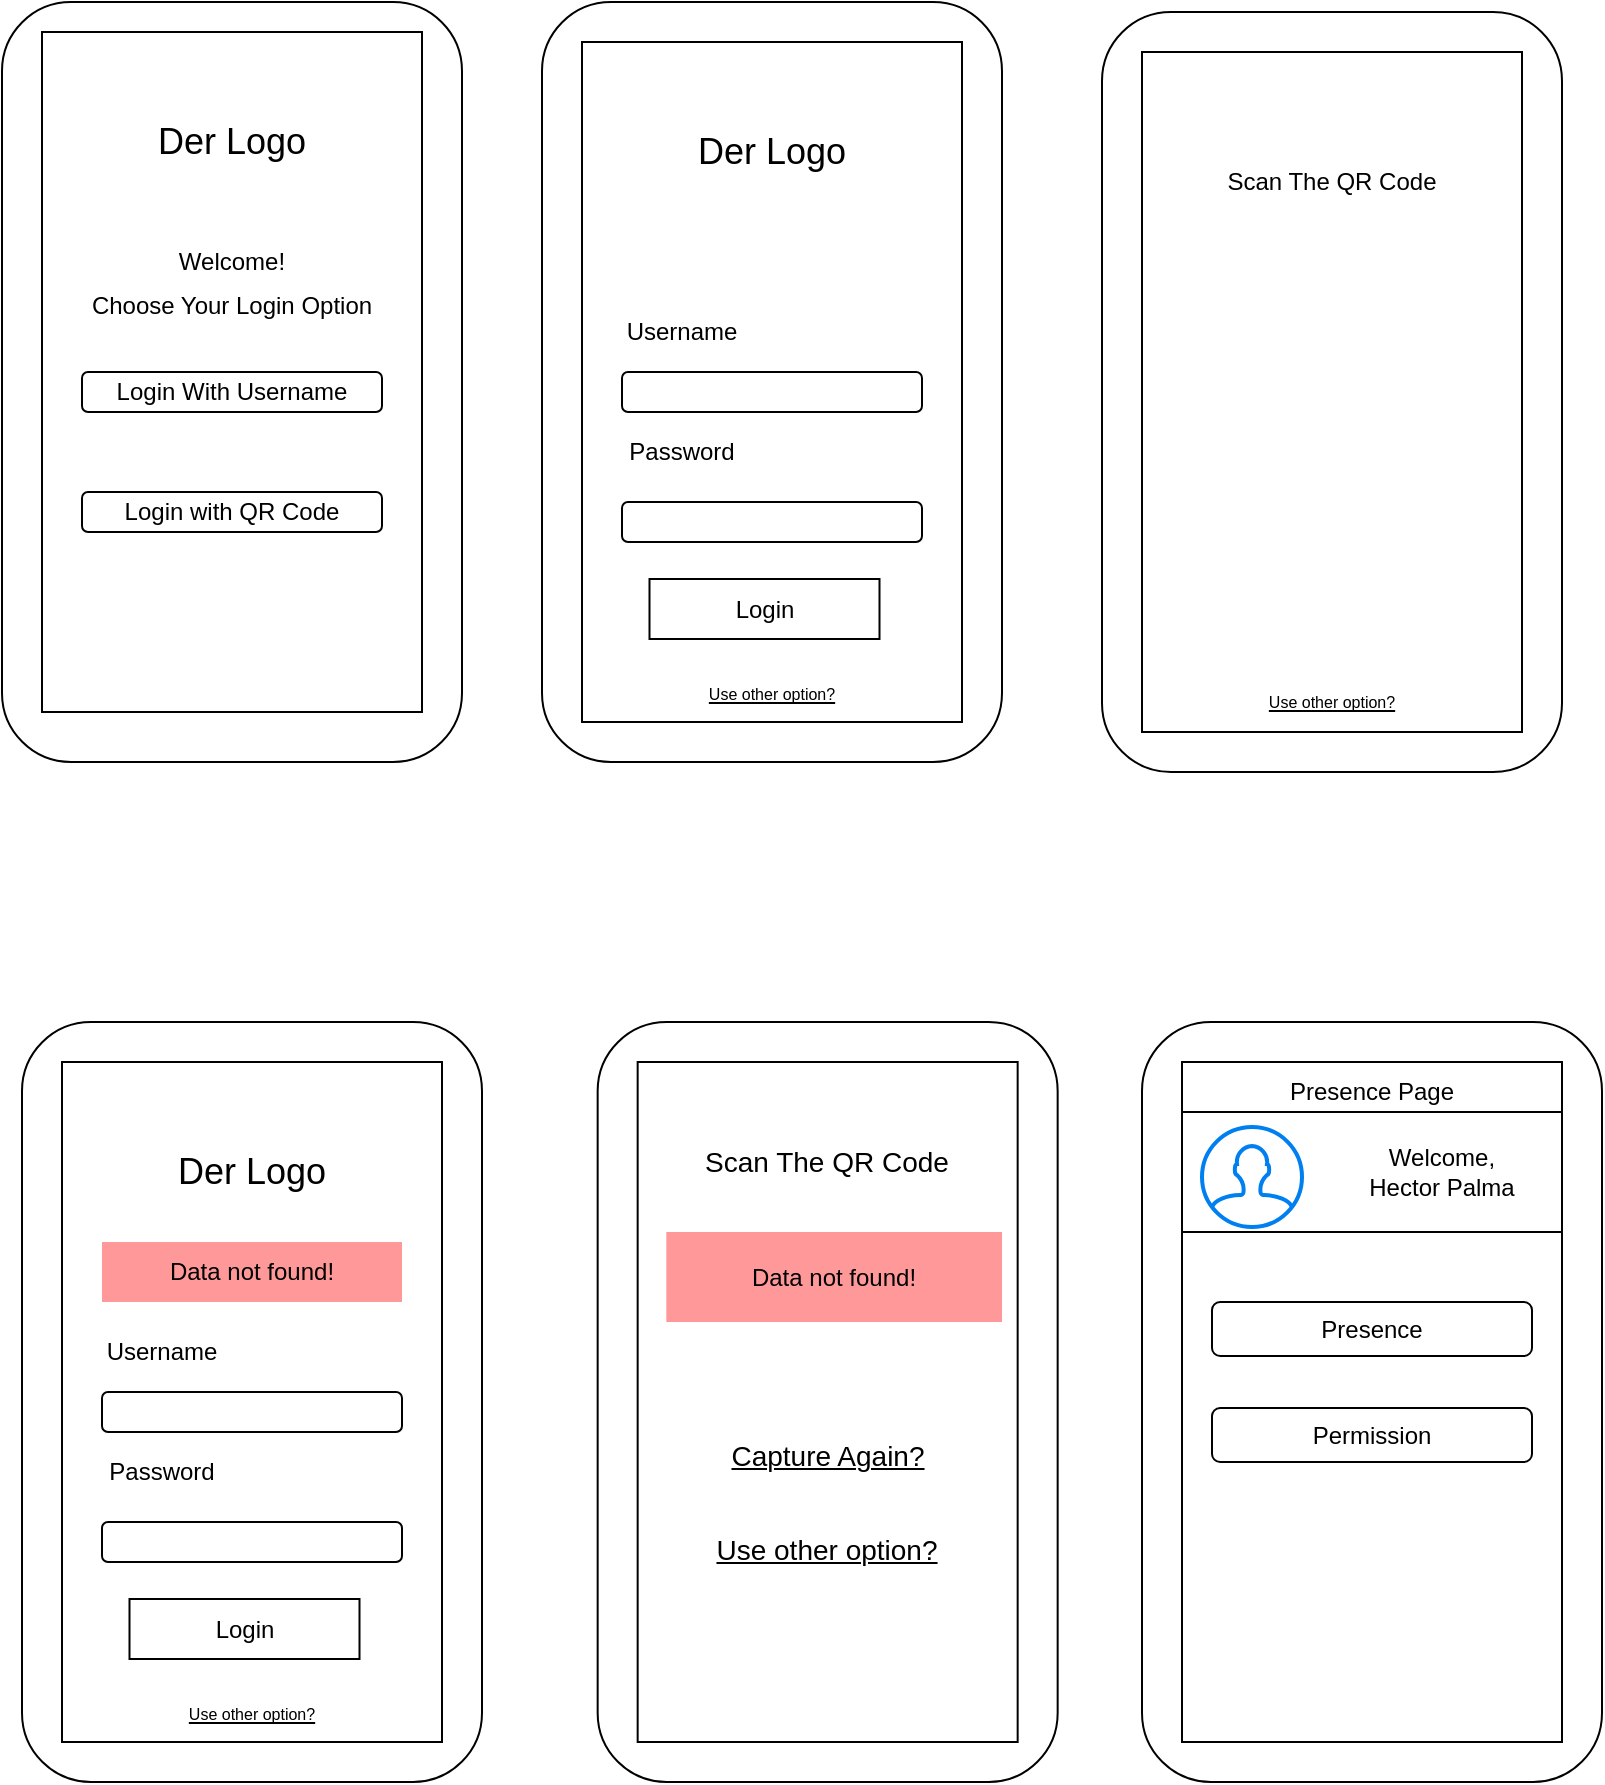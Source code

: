 <mxfile version="24.4.2" type="github">
  <diagram name="Page-1" id="h5aksXaJnUs9Fdjf6erM">
    <mxGraphModel dx="1252" dy="507" grid="1" gridSize="10" guides="1" tooltips="1" connect="1" arrows="1" fold="1" page="1" pageScale="1" pageWidth="850" pageHeight="1100" math="0" shadow="0">
      <root>
        <mxCell id="0" />
        <mxCell id="1" parent="0" />
        <mxCell id="2pWZLFfLy7mP2aZDHN8V-2" value="" style="rounded=1;whiteSpace=wrap;html=1;" vertex="1" parent="1">
          <mxGeometry x="590" y="45" width="230" height="380" as="geometry" />
        </mxCell>
        <mxCell id="2pWZLFfLy7mP2aZDHN8V-3" value="" style="rounded=1;whiteSpace=wrap;html=1;" vertex="1" parent="1">
          <mxGeometry x="610" y="550" width="230" height="380" as="geometry" />
        </mxCell>
        <mxCell id="2pWZLFfLy7mP2aZDHN8V-5" value="" style="rounded=0;whiteSpace=wrap;html=1;" vertex="1" parent="1">
          <mxGeometry x="610" y="65" width="190" height="340" as="geometry" />
        </mxCell>
        <mxCell id="2pWZLFfLy7mP2aZDHN8V-6" value="" style="rounded=0;whiteSpace=wrap;html=1;" vertex="1" parent="1">
          <mxGeometry x="630" y="570" width="190" height="340" as="geometry" />
        </mxCell>
        <mxCell id="2pWZLFfLy7mP2aZDHN8V-15" value="" style="rounded=1;whiteSpace=wrap;html=1;" vertex="1" parent="1">
          <mxGeometry x="40" y="40" width="230" height="380" as="geometry" />
        </mxCell>
        <mxCell id="2pWZLFfLy7mP2aZDHN8V-16" value="" style="rounded=0;whiteSpace=wrap;html=1;" vertex="1" parent="1">
          <mxGeometry x="60" y="55" width="190" height="340" as="geometry" />
        </mxCell>
        <mxCell id="2pWZLFfLy7mP2aZDHN8V-18" value="&lt;font style=&quot;font-size: 18px;&quot;&gt;Der Logo&lt;/font&gt;" style="text;html=1;align=center;verticalAlign=middle;whiteSpace=wrap;rounded=0;" vertex="1" parent="1">
          <mxGeometry x="101.25" y="75" width="107.5" height="70" as="geometry" />
        </mxCell>
        <mxCell id="2pWZLFfLy7mP2aZDHN8V-19" value="Login With Username" style="rounded=1;whiteSpace=wrap;html=1;" vertex="1" parent="1">
          <mxGeometry x="80" y="225" width="150" height="20" as="geometry" />
        </mxCell>
        <mxCell id="2pWZLFfLy7mP2aZDHN8V-20" value="Login with QR Code" style="rounded=1;whiteSpace=wrap;html=1;" vertex="1" parent="1">
          <mxGeometry x="80" y="285" width="150" height="20" as="geometry" />
        </mxCell>
        <mxCell id="2pWZLFfLy7mP2aZDHN8V-22" value="Scan The QR Code" style="text;html=1;align=center;verticalAlign=middle;whiteSpace=wrap;rounded=0;" vertex="1" parent="1">
          <mxGeometry x="645" y="105" width="120" height="50" as="geometry" />
        </mxCell>
        <mxCell id="2pWZLFfLy7mP2aZDHN8V-23" value="" style="shape=image;html=1;verticalAlign=top;verticalLabelPosition=bottom;labelBackgroundColor=#ffffff;imageAspect=0;aspect=fixed;image=https://cdn1.iconfinder.com/data/icons/systemui/21/capture-128.png" vertex="1" parent="1">
          <mxGeometry x="613" y="165" width="187" height="187" as="geometry" />
        </mxCell>
        <mxCell id="2pWZLFfLy7mP2aZDHN8V-36" style="edgeStyle=orthogonalEdgeStyle;rounded=0;orthogonalLoop=1;jettySize=auto;html=1;exitX=0;exitY=0;exitDx=0;exitDy=0;" edge="1" parent="1">
          <mxGeometry relative="1" as="geometry">
            <mxPoint x="337.497" y="554.667" as="targetPoint" />
            <mxPoint x="337.83" y="555" as="sourcePoint" />
          </mxGeometry>
        </mxCell>
        <mxCell id="2pWZLFfLy7mP2aZDHN8V-28" value="" style="rounded=1;whiteSpace=wrap;html=1;" vertex="1" parent="1">
          <mxGeometry x="50" y="550" width="230" height="380" as="geometry" />
        </mxCell>
        <mxCell id="2pWZLFfLy7mP2aZDHN8V-29" value="" style="rounded=0;whiteSpace=wrap;html=1;" vertex="1" parent="1">
          <mxGeometry x="70" y="570" width="190" height="340" as="geometry" />
        </mxCell>
        <mxCell id="2pWZLFfLy7mP2aZDHN8V-30" value="&lt;font style=&quot;font-size: 18px;&quot;&gt;Der Logo&lt;/font&gt;" style="text;html=1;align=center;verticalAlign=middle;whiteSpace=wrap;rounded=0;" vertex="1" parent="1">
          <mxGeometry x="111.25" y="590" width="107.5" height="70" as="geometry" />
        </mxCell>
        <mxCell id="2pWZLFfLy7mP2aZDHN8V-31" value="" style="rounded=1;whiteSpace=wrap;html=1;" vertex="1" parent="1">
          <mxGeometry x="90" y="735" width="150" height="20" as="geometry" />
        </mxCell>
        <mxCell id="2pWZLFfLy7mP2aZDHN8V-32" value="" style="rounded=1;whiteSpace=wrap;html=1;" vertex="1" parent="1">
          <mxGeometry x="90" y="800" width="150" height="20" as="geometry" />
        </mxCell>
        <mxCell id="2pWZLFfLy7mP2aZDHN8V-33" value="Username" style="text;html=1;align=center;verticalAlign=middle;whiteSpace=wrap;rounded=0;" vertex="1" parent="1">
          <mxGeometry x="90" y="700" width="60" height="30" as="geometry" />
        </mxCell>
        <mxCell id="2pWZLFfLy7mP2aZDHN8V-34" value="Password" style="text;html=1;align=center;verticalAlign=middle;whiteSpace=wrap;rounded=0;" vertex="1" parent="1">
          <mxGeometry x="90" y="760" width="60" height="30" as="geometry" />
        </mxCell>
        <mxCell id="2pWZLFfLy7mP2aZDHN8V-37" value="Data not found!" style="text;html=1;align=center;verticalAlign=middle;whiteSpace=wrap;rounded=0;fillColor=#FF9999;" vertex="1" parent="1">
          <mxGeometry x="90" y="660" width="150" height="30" as="geometry" />
        </mxCell>
        <mxCell id="2pWZLFfLy7mP2aZDHN8V-40" value="Login" style="rounded=0;whiteSpace=wrap;html=1;" vertex="1" parent="1">
          <mxGeometry x="103.75" y="838.5" width="115" height="30" as="geometry" />
        </mxCell>
        <mxCell id="2pWZLFfLy7mP2aZDHN8V-41" value="" style="rounded=1;whiteSpace=wrap;html=1;" vertex="1" parent="1">
          <mxGeometry x="337.83" y="550" width="230" height="380" as="geometry" />
        </mxCell>
        <mxCell id="2pWZLFfLy7mP2aZDHN8V-42" value="" style="rounded=0;whiteSpace=wrap;html=1;" vertex="1" parent="1">
          <mxGeometry x="357.83" y="570" width="190" height="340" as="geometry" />
        </mxCell>
        <mxCell id="2pWZLFfLy7mP2aZDHN8V-43" value="&lt;font style=&quot;font-size: 14px;&quot;&gt;Scan The QR Code&lt;/font&gt;" style="text;html=1;align=center;verticalAlign=middle;whiteSpace=wrap;rounded=0;" vertex="1" parent="1">
          <mxGeometry x="385.33" y="595" width="135" height="50" as="geometry" />
        </mxCell>
        <mxCell id="2pWZLFfLy7mP2aZDHN8V-45" value="Data not found!" style="text;html=1;align=center;verticalAlign=middle;whiteSpace=wrap;rounded=0;fillColor=#FF9999;" vertex="1" parent="1">
          <mxGeometry x="372.17" y="655" width="167.83" height="45" as="geometry" />
        </mxCell>
        <mxCell id="2pWZLFfLy7mP2aZDHN8V-46" value="Choose Your Login Option" style="text;html=1;align=center;verticalAlign=middle;whiteSpace=wrap;rounded=0;" vertex="1" parent="1">
          <mxGeometry x="75" y="172" width="160" height="40" as="geometry" />
        </mxCell>
        <mxCell id="2pWZLFfLy7mP2aZDHN8V-60" value="" style="shape=image;html=1;verticalAlign=top;verticalLabelPosition=bottom;labelBackgroundColor=#ffffff;imageAspect=0;aspect=fixed;image=https://cdn3.iconfinder.com/data/icons/arrows-set-12/512/leftlinearrow-128.png" vertex="1" parent="1">
          <mxGeometry x="71.25" y="570" width="30" height="30" as="geometry" />
        </mxCell>
        <mxCell id="2pWZLFfLy7mP2aZDHN8V-61" value="" style="shape=image;html=1;verticalAlign=top;verticalLabelPosition=bottom;labelBackgroundColor=#ffffff;imageAspect=0;aspect=fixed;image=https://cdn3.iconfinder.com/data/icons/arrows-set-12/512/leftlinearrow-128.png" vertex="1" parent="1">
          <mxGeometry x="360.83" y="575" width="30" height="30" as="geometry" />
        </mxCell>
        <mxCell id="2pWZLFfLy7mP2aZDHN8V-62" value="&lt;u&gt;&lt;font style=&quot;font-size: 8px;&quot;&gt;Use other option?&lt;/font&gt;&lt;/u&gt;" style="text;html=1;align=center;verticalAlign=middle;whiteSpace=wrap;rounded=0;" vertex="1" parent="1">
          <mxGeometry x="80" y="880" width="170" height="30" as="geometry" />
        </mxCell>
        <mxCell id="2pWZLFfLy7mP2aZDHN8V-63" value="" style="rounded=1;whiteSpace=wrap;html=1;" vertex="1" parent="1">
          <mxGeometry x="310" y="40" width="230" height="380" as="geometry" />
        </mxCell>
        <mxCell id="2pWZLFfLy7mP2aZDHN8V-64" value="" style="rounded=0;whiteSpace=wrap;html=1;" vertex="1" parent="1">
          <mxGeometry x="330" y="60" width="190" height="340" as="geometry" />
        </mxCell>
        <mxCell id="2pWZLFfLy7mP2aZDHN8V-65" value="&lt;font style=&quot;font-size: 18px;&quot;&gt;Der Logo&lt;/font&gt;" style="text;html=1;align=center;verticalAlign=middle;whiteSpace=wrap;rounded=0;" vertex="1" parent="1">
          <mxGeometry x="371.25" y="80" width="107.5" height="70" as="geometry" />
        </mxCell>
        <mxCell id="2pWZLFfLy7mP2aZDHN8V-66" value="" style="rounded=1;whiteSpace=wrap;html=1;" vertex="1" parent="1">
          <mxGeometry x="350" y="225" width="150" height="20" as="geometry" />
        </mxCell>
        <mxCell id="2pWZLFfLy7mP2aZDHN8V-67" value="" style="rounded=1;whiteSpace=wrap;html=1;" vertex="1" parent="1">
          <mxGeometry x="350" y="290" width="150" height="20" as="geometry" />
        </mxCell>
        <mxCell id="2pWZLFfLy7mP2aZDHN8V-68" value="Username" style="text;html=1;align=center;verticalAlign=middle;whiteSpace=wrap;rounded=0;" vertex="1" parent="1">
          <mxGeometry x="350" y="190" width="60" height="30" as="geometry" />
        </mxCell>
        <mxCell id="2pWZLFfLy7mP2aZDHN8V-69" value="Password" style="text;html=1;align=center;verticalAlign=middle;whiteSpace=wrap;rounded=0;" vertex="1" parent="1">
          <mxGeometry x="350" y="250" width="60" height="30" as="geometry" />
        </mxCell>
        <mxCell id="2pWZLFfLy7mP2aZDHN8V-71" value="Login" style="rounded=0;whiteSpace=wrap;html=1;" vertex="1" parent="1">
          <mxGeometry x="363.75" y="328.5" width="115" height="30" as="geometry" />
        </mxCell>
        <mxCell id="2pWZLFfLy7mP2aZDHN8V-72" value="" style="shape=image;html=1;verticalAlign=top;verticalLabelPosition=bottom;labelBackgroundColor=#ffffff;imageAspect=0;aspect=fixed;image=https://cdn3.iconfinder.com/data/icons/arrows-set-12/512/leftlinearrow-128.png" vertex="1" parent="1">
          <mxGeometry x="331.25" y="60" width="30" height="30" as="geometry" />
        </mxCell>
        <mxCell id="2pWZLFfLy7mP2aZDHN8V-73" value="&lt;u&gt;&lt;font style=&quot;font-size: 8px;&quot;&gt;Use other option?&lt;/font&gt;&lt;/u&gt;" style="text;html=1;align=center;verticalAlign=middle;whiteSpace=wrap;rounded=0;" vertex="1" parent="1">
          <mxGeometry x="340" y="370" width="170" height="30" as="geometry" />
        </mxCell>
        <mxCell id="2pWZLFfLy7mP2aZDHN8V-74" value="&lt;u&gt;&lt;font style=&quot;font-size: 14px;&quot;&gt;Use other option?&lt;/font&gt;&lt;/u&gt;" style="text;html=1;align=center;verticalAlign=middle;whiteSpace=wrap;rounded=0;" vertex="1" parent="1">
          <mxGeometry x="387.83" y="802" width="129" height="23" as="geometry" />
        </mxCell>
        <mxCell id="2pWZLFfLy7mP2aZDHN8V-88" value="Presence Page" style="text;html=1;align=center;verticalAlign=middle;whiteSpace=wrap;rounded=0;" vertex="1" parent="1">
          <mxGeometry x="630" y="570" width="190" height="30" as="geometry" />
        </mxCell>
        <mxCell id="2pWZLFfLy7mP2aZDHN8V-90" value="" style="rounded=0;whiteSpace=wrap;html=1;" vertex="1" parent="1">
          <mxGeometry x="630" y="595" width="190" height="60" as="geometry" />
        </mxCell>
        <mxCell id="2pWZLFfLy7mP2aZDHN8V-91" value="Welcome, &lt;br&gt;Hector Palma" style="text;html=1;align=center;verticalAlign=middle;whiteSpace=wrap;rounded=0;" vertex="1" parent="1">
          <mxGeometry x="710" y="597.5" width="100" height="55" as="geometry" />
        </mxCell>
        <mxCell id="2pWZLFfLy7mP2aZDHN8V-92" value="" style="html=1;verticalLabelPosition=bottom;align=center;labelBackgroundColor=#ffffff;verticalAlign=top;strokeWidth=2;strokeColor=#0080F0;shadow=0;dashed=0;shape=mxgraph.ios7.icons.user;" vertex="1" parent="1">
          <mxGeometry x="640" y="602.5" width="50" height="50" as="geometry" />
        </mxCell>
        <mxCell id="2pWZLFfLy7mP2aZDHN8V-93" value="" style="shape=image;html=1;verticalAlign=top;verticalLabelPosition=bottom;labelBackgroundColor=#ffffff;imageAspect=0;aspect=fixed;image=https://cdn3.iconfinder.com/data/icons/arrows-set-12/512/leftlinearrow-128.png" vertex="1" parent="1">
          <mxGeometry x="613" y="67.5" width="30" height="30" as="geometry" />
        </mxCell>
        <mxCell id="2pWZLFfLy7mP2aZDHN8V-95" value="Presence" style="rounded=1;whiteSpace=wrap;html=1;" vertex="1" parent="1">
          <mxGeometry x="645" y="690" width="160" height="27" as="geometry" />
        </mxCell>
        <mxCell id="2pWZLFfLy7mP2aZDHN8V-96" value="&lt;u&gt;&lt;font style=&quot;font-size: 8px;&quot;&gt;Use other option?&lt;/font&gt;&lt;/u&gt;" style="text;html=1;align=center;verticalAlign=middle;whiteSpace=wrap;rounded=0;" vertex="1" parent="1">
          <mxGeometry x="620" y="373.5" width="170" height="30" as="geometry" />
        </mxCell>
        <mxCell id="2pWZLFfLy7mP2aZDHN8V-97" value="&lt;u&gt;&lt;font style=&quot;font-size: 14px;&quot;&gt;Capture Again?&lt;/font&gt;&lt;/u&gt;" style="text;html=1;align=center;verticalAlign=middle;whiteSpace=wrap;rounded=0;" vertex="1" parent="1">
          <mxGeometry x="365.08" y="749.25" width="175.5" height="35.75" as="geometry" />
        </mxCell>
        <mxCell id="2pWZLFfLy7mP2aZDHN8V-100" value="Welcome!" style="text;html=1;align=center;verticalAlign=middle;whiteSpace=wrap;rounded=0;" vertex="1" parent="1">
          <mxGeometry x="80" y="155" width="150" height="30" as="geometry" />
        </mxCell>
        <mxCell id="2pWZLFfLy7mP2aZDHN8V-112" value="Permission" style="rounded=1;whiteSpace=wrap;html=1;" vertex="1" parent="1">
          <mxGeometry x="645" y="743" width="160" height="27" as="geometry" />
        </mxCell>
      </root>
    </mxGraphModel>
  </diagram>
</mxfile>
